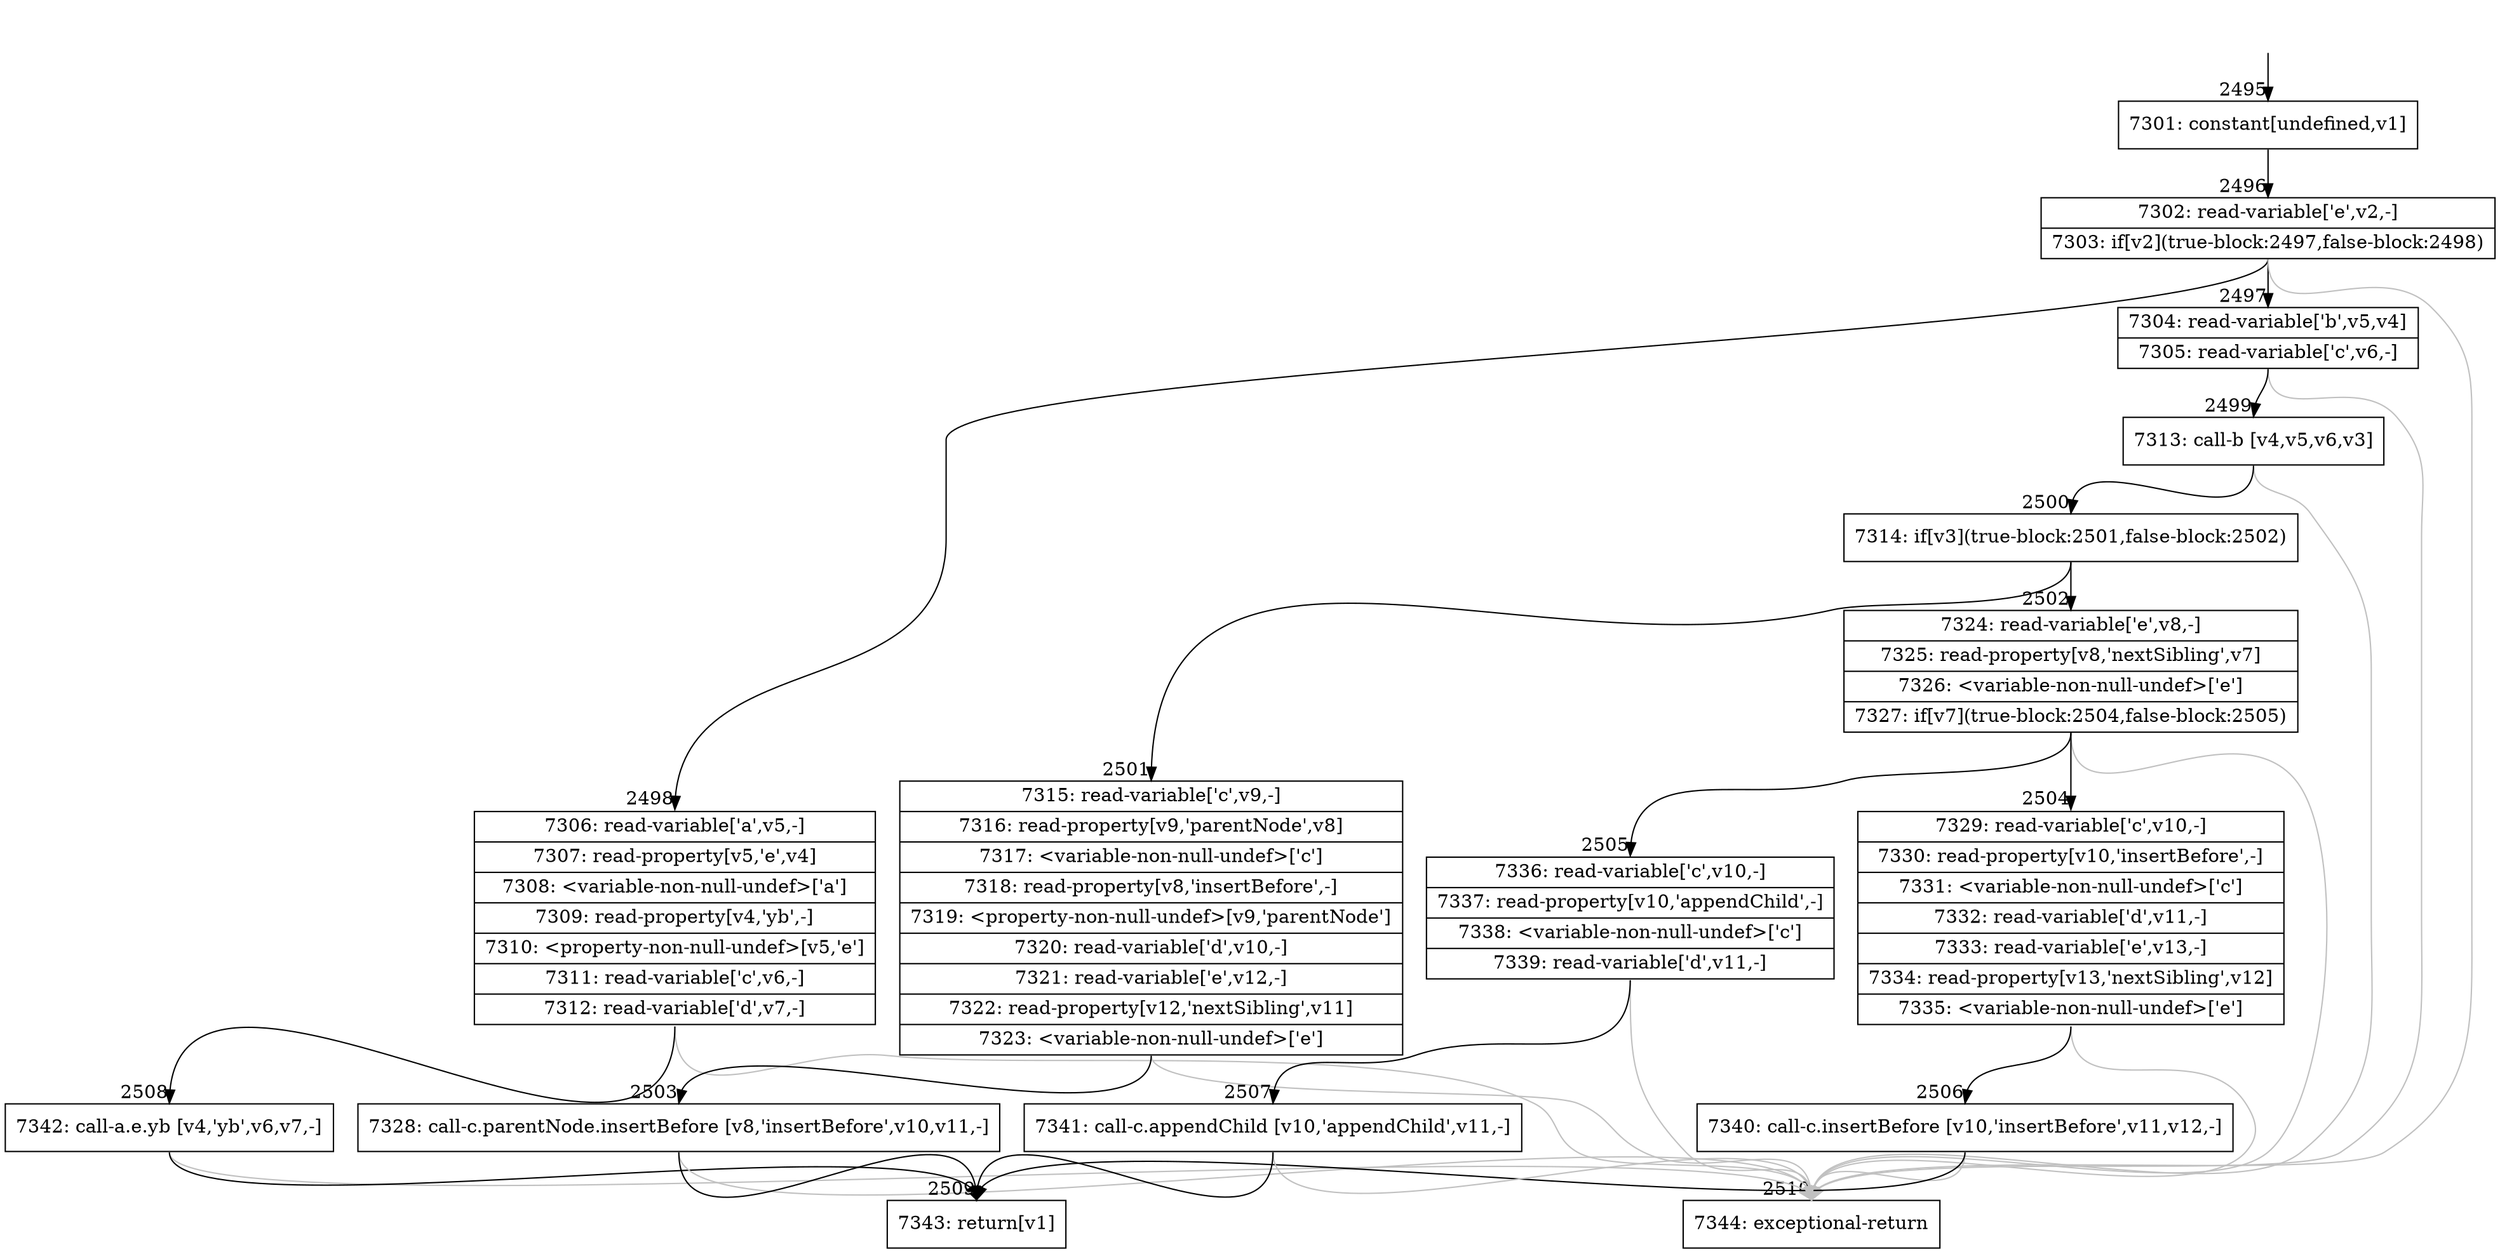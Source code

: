 digraph {
rankdir="TD"
BB_entry202[shape=none,label=""];
BB_entry202 -> BB2495 [tailport=s, headport=n, headlabel="    2495"]
BB2495 [shape=record label="{7301: constant[undefined,v1]}" ] 
BB2495 -> BB2496 [tailport=s, headport=n, headlabel="      2496"]
BB2496 [shape=record label="{7302: read-variable['e',v2,-]|7303: if[v2](true-block:2497,false-block:2498)}" ] 
BB2496 -> BB2497 [tailport=s, headport=n, headlabel="      2497"]
BB2496 -> BB2498 [tailport=s, headport=n, headlabel="      2498"]
BB2496 -> BB2510 [tailport=s, headport=n, color=gray, headlabel="      2510"]
BB2497 [shape=record label="{7304: read-variable['b',v5,v4]|7305: read-variable['c',v6,-]}" ] 
BB2497 -> BB2499 [tailport=s, headport=n, headlabel="      2499"]
BB2497 -> BB2510 [tailport=s, headport=n, color=gray]
BB2498 [shape=record label="{7306: read-variable['a',v5,-]|7307: read-property[v5,'e',v4]|7308: \<variable-non-null-undef\>['a']|7309: read-property[v4,'yb',-]|7310: \<property-non-null-undef\>[v5,'e']|7311: read-variable['c',v6,-]|7312: read-variable['d',v7,-]}" ] 
BB2498 -> BB2508 [tailport=s, headport=n, headlabel="      2508"]
BB2498 -> BB2510 [tailport=s, headport=n, color=gray]
BB2499 [shape=record label="{7313: call-b [v4,v5,v6,v3]}" ] 
BB2499 -> BB2500 [tailport=s, headport=n, headlabel="      2500"]
BB2499 -> BB2510 [tailport=s, headport=n, color=gray]
BB2500 [shape=record label="{7314: if[v3](true-block:2501,false-block:2502)}" ] 
BB2500 -> BB2501 [tailport=s, headport=n, headlabel="      2501"]
BB2500 -> BB2502 [tailport=s, headport=n, headlabel="      2502"]
BB2501 [shape=record label="{7315: read-variable['c',v9,-]|7316: read-property[v9,'parentNode',v8]|7317: \<variable-non-null-undef\>['c']|7318: read-property[v8,'insertBefore',-]|7319: \<property-non-null-undef\>[v9,'parentNode']|7320: read-variable['d',v10,-]|7321: read-variable['e',v12,-]|7322: read-property[v12,'nextSibling',v11]|7323: \<variable-non-null-undef\>['e']}" ] 
BB2501 -> BB2503 [tailport=s, headport=n, headlabel="      2503"]
BB2501 -> BB2510 [tailport=s, headport=n, color=gray]
BB2502 [shape=record label="{7324: read-variable['e',v8,-]|7325: read-property[v8,'nextSibling',v7]|7326: \<variable-non-null-undef\>['e']|7327: if[v7](true-block:2504,false-block:2505)}" ] 
BB2502 -> BB2504 [tailport=s, headport=n, headlabel="      2504"]
BB2502 -> BB2505 [tailport=s, headport=n, headlabel="      2505"]
BB2502 -> BB2510 [tailport=s, headport=n, color=gray]
BB2503 [shape=record label="{7328: call-c.parentNode.insertBefore [v8,'insertBefore',v10,v11,-]}" ] 
BB2503 -> BB2509 [tailport=s, headport=n, headlabel="      2509"]
BB2503 -> BB2510 [tailport=s, headport=n, color=gray]
BB2504 [shape=record label="{7329: read-variable['c',v10,-]|7330: read-property[v10,'insertBefore',-]|7331: \<variable-non-null-undef\>['c']|7332: read-variable['d',v11,-]|7333: read-variable['e',v13,-]|7334: read-property[v13,'nextSibling',v12]|7335: \<variable-non-null-undef\>['e']}" ] 
BB2504 -> BB2506 [tailport=s, headport=n, headlabel="      2506"]
BB2504 -> BB2510 [tailport=s, headport=n, color=gray]
BB2505 [shape=record label="{7336: read-variable['c',v10,-]|7337: read-property[v10,'appendChild',-]|7338: \<variable-non-null-undef\>['c']|7339: read-variable['d',v11,-]}" ] 
BB2505 -> BB2507 [tailport=s, headport=n, headlabel="      2507"]
BB2505 -> BB2510 [tailport=s, headport=n, color=gray]
BB2506 [shape=record label="{7340: call-c.insertBefore [v10,'insertBefore',v11,v12,-]}" ] 
BB2506 -> BB2509 [tailport=s, headport=n]
BB2506 -> BB2510 [tailport=s, headport=n, color=gray]
BB2507 [shape=record label="{7341: call-c.appendChild [v10,'appendChild',v11,-]}" ] 
BB2507 -> BB2509 [tailport=s, headport=n]
BB2507 -> BB2510 [tailport=s, headport=n, color=gray]
BB2508 [shape=record label="{7342: call-a.e.yb [v4,'yb',v6,v7,-]}" ] 
BB2508 -> BB2509 [tailport=s, headport=n]
BB2508 -> BB2510 [tailport=s, headport=n, color=gray]
BB2509 [shape=record label="{7343: return[v1]}" ] 
BB2510 [shape=record label="{7344: exceptional-return}" ] 
}
